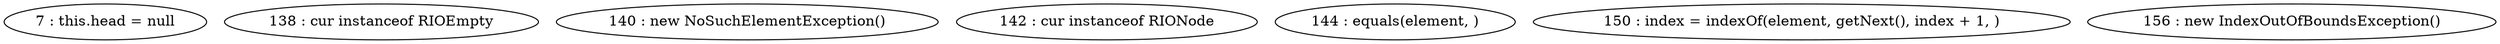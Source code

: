 digraph G {
"7 : this.head = null"
"138 : cur instanceof RIOEmpty"
"140 : new NoSuchElementException()"
"142 : cur instanceof RIONode"
"144 : equals(element, )"
"150 : index = indexOf(element, getNext(), index + 1, )"
"156 : new IndexOutOfBoundsException()"
}